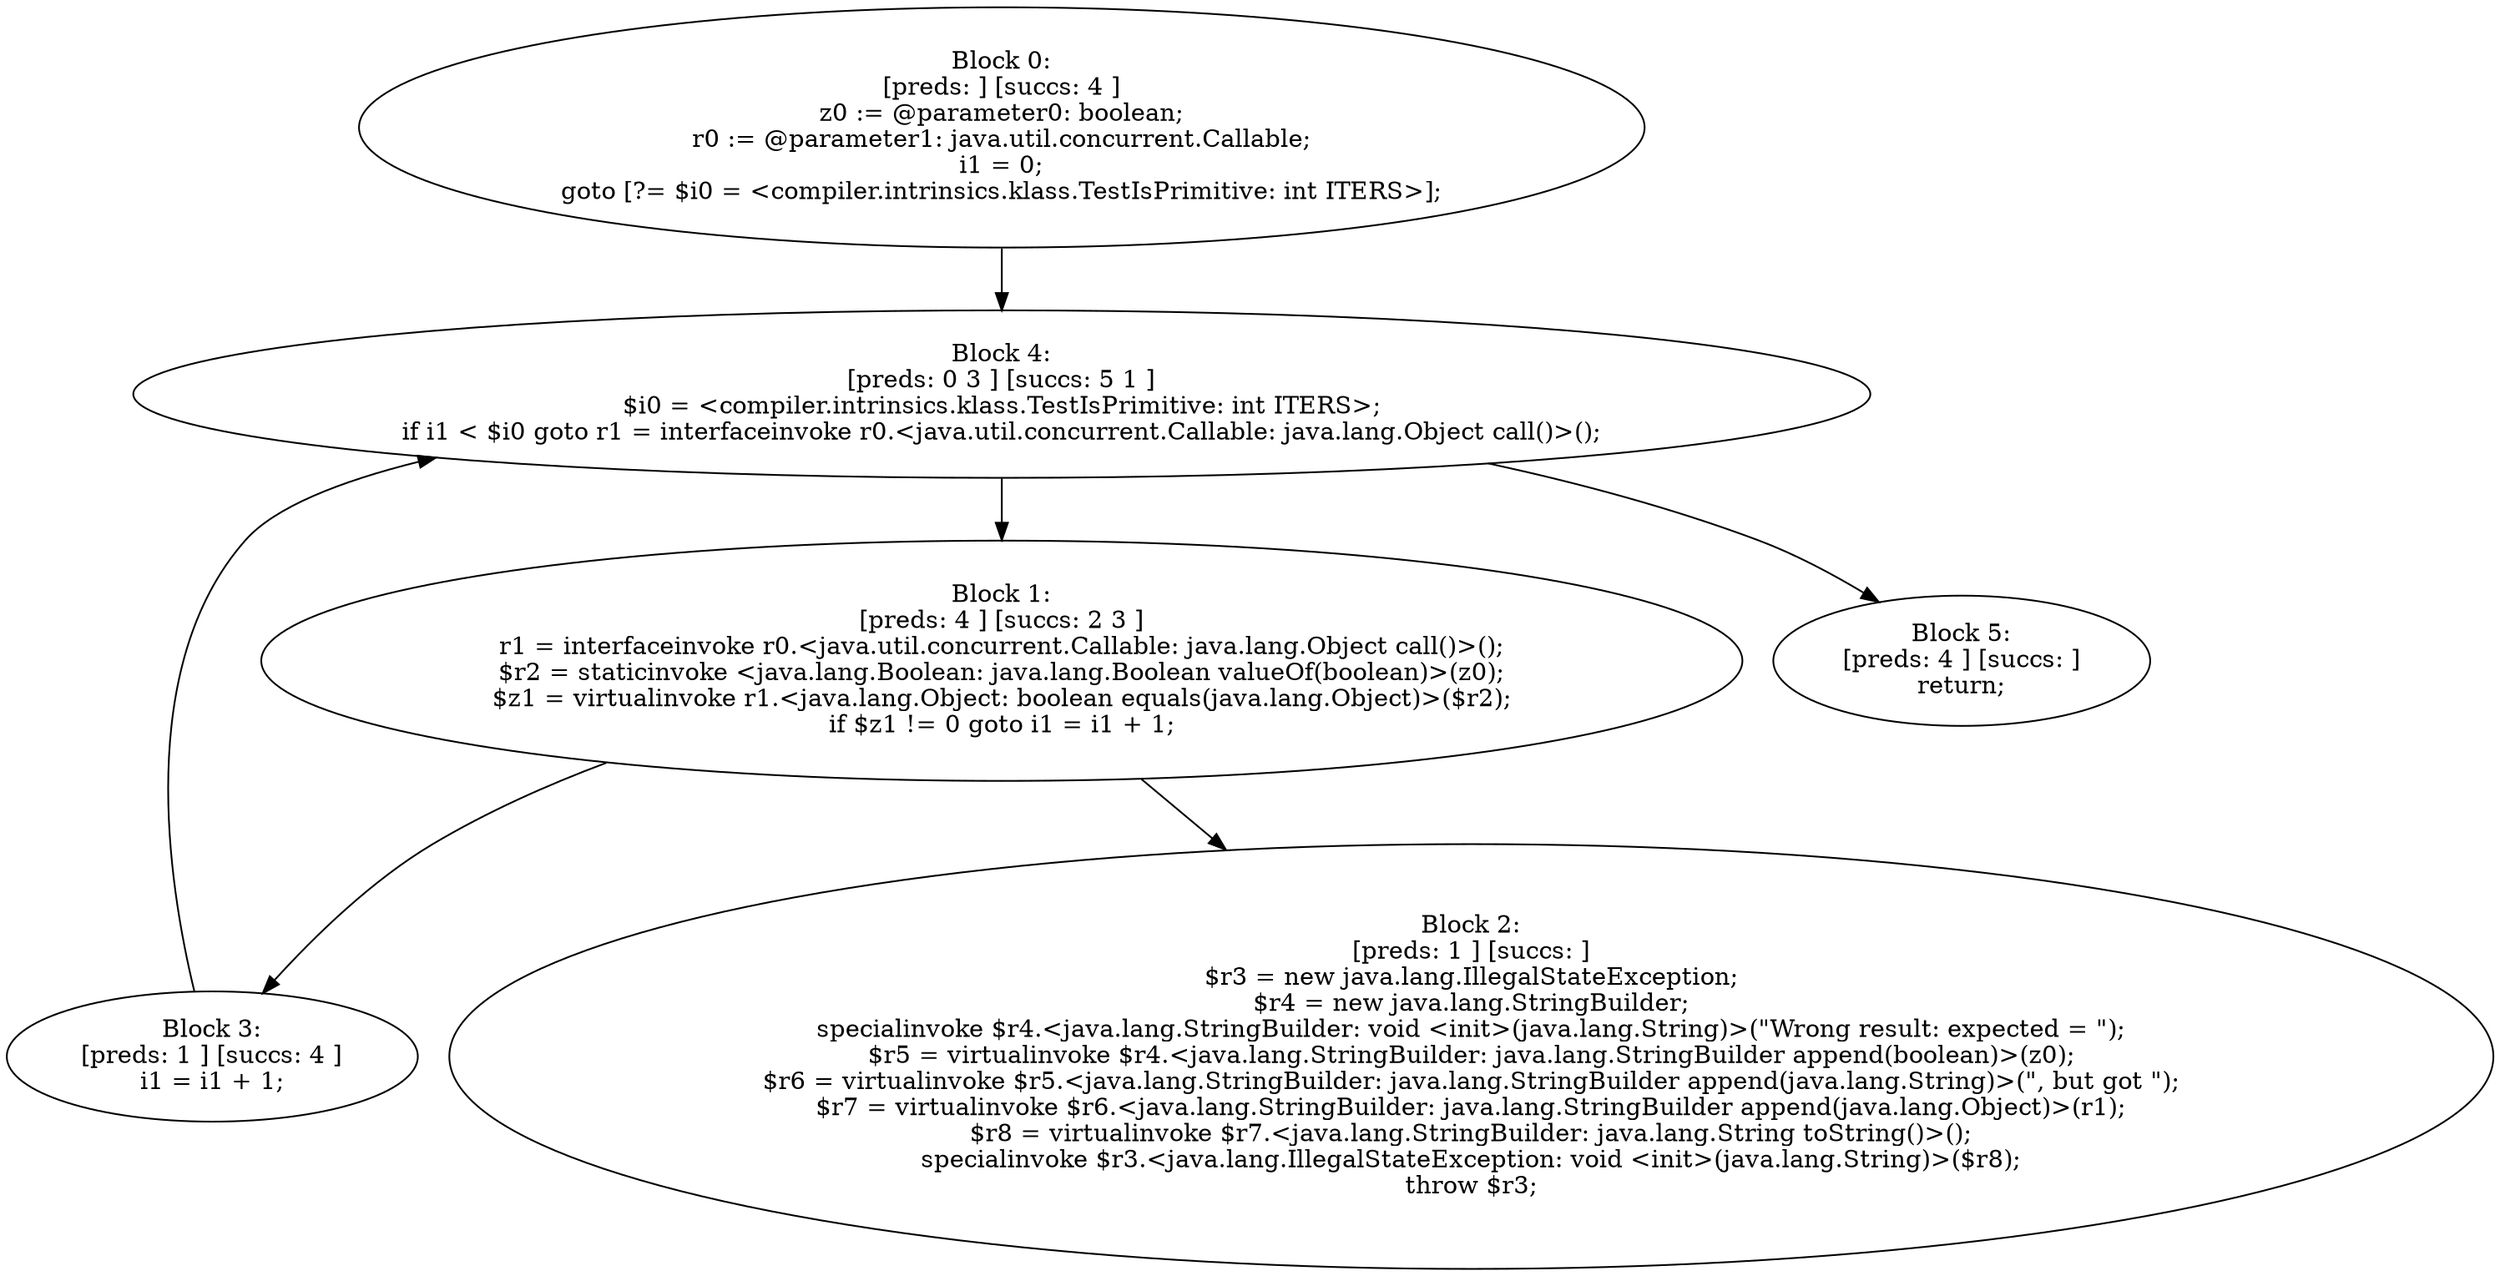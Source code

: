 digraph "unitGraph" {
    "Block 0:
[preds: ] [succs: 4 ]
z0 := @parameter0: boolean;
r0 := @parameter1: java.util.concurrent.Callable;
i1 = 0;
goto [?= $i0 = <compiler.intrinsics.klass.TestIsPrimitive: int ITERS>];
"
    "Block 1:
[preds: 4 ] [succs: 2 3 ]
r1 = interfaceinvoke r0.<java.util.concurrent.Callable: java.lang.Object call()>();
$r2 = staticinvoke <java.lang.Boolean: java.lang.Boolean valueOf(boolean)>(z0);
$z1 = virtualinvoke r1.<java.lang.Object: boolean equals(java.lang.Object)>($r2);
if $z1 != 0 goto i1 = i1 + 1;
"
    "Block 2:
[preds: 1 ] [succs: ]
$r3 = new java.lang.IllegalStateException;
$r4 = new java.lang.StringBuilder;
specialinvoke $r4.<java.lang.StringBuilder: void <init>(java.lang.String)>(\"Wrong result: expected = \");
$r5 = virtualinvoke $r4.<java.lang.StringBuilder: java.lang.StringBuilder append(boolean)>(z0);
$r6 = virtualinvoke $r5.<java.lang.StringBuilder: java.lang.StringBuilder append(java.lang.String)>(\", but got \");
$r7 = virtualinvoke $r6.<java.lang.StringBuilder: java.lang.StringBuilder append(java.lang.Object)>(r1);
$r8 = virtualinvoke $r7.<java.lang.StringBuilder: java.lang.String toString()>();
specialinvoke $r3.<java.lang.IllegalStateException: void <init>(java.lang.String)>($r8);
throw $r3;
"
    "Block 3:
[preds: 1 ] [succs: 4 ]
i1 = i1 + 1;
"
    "Block 4:
[preds: 0 3 ] [succs: 5 1 ]
$i0 = <compiler.intrinsics.klass.TestIsPrimitive: int ITERS>;
if i1 < $i0 goto r1 = interfaceinvoke r0.<java.util.concurrent.Callable: java.lang.Object call()>();
"
    "Block 5:
[preds: 4 ] [succs: ]
return;
"
    "Block 0:
[preds: ] [succs: 4 ]
z0 := @parameter0: boolean;
r0 := @parameter1: java.util.concurrent.Callable;
i1 = 0;
goto [?= $i0 = <compiler.intrinsics.klass.TestIsPrimitive: int ITERS>];
"->"Block 4:
[preds: 0 3 ] [succs: 5 1 ]
$i0 = <compiler.intrinsics.klass.TestIsPrimitive: int ITERS>;
if i1 < $i0 goto r1 = interfaceinvoke r0.<java.util.concurrent.Callable: java.lang.Object call()>();
";
    "Block 1:
[preds: 4 ] [succs: 2 3 ]
r1 = interfaceinvoke r0.<java.util.concurrent.Callable: java.lang.Object call()>();
$r2 = staticinvoke <java.lang.Boolean: java.lang.Boolean valueOf(boolean)>(z0);
$z1 = virtualinvoke r1.<java.lang.Object: boolean equals(java.lang.Object)>($r2);
if $z1 != 0 goto i1 = i1 + 1;
"->"Block 2:
[preds: 1 ] [succs: ]
$r3 = new java.lang.IllegalStateException;
$r4 = new java.lang.StringBuilder;
specialinvoke $r4.<java.lang.StringBuilder: void <init>(java.lang.String)>(\"Wrong result: expected = \");
$r5 = virtualinvoke $r4.<java.lang.StringBuilder: java.lang.StringBuilder append(boolean)>(z0);
$r6 = virtualinvoke $r5.<java.lang.StringBuilder: java.lang.StringBuilder append(java.lang.String)>(\", but got \");
$r7 = virtualinvoke $r6.<java.lang.StringBuilder: java.lang.StringBuilder append(java.lang.Object)>(r1);
$r8 = virtualinvoke $r7.<java.lang.StringBuilder: java.lang.String toString()>();
specialinvoke $r3.<java.lang.IllegalStateException: void <init>(java.lang.String)>($r8);
throw $r3;
";
    "Block 1:
[preds: 4 ] [succs: 2 3 ]
r1 = interfaceinvoke r0.<java.util.concurrent.Callable: java.lang.Object call()>();
$r2 = staticinvoke <java.lang.Boolean: java.lang.Boolean valueOf(boolean)>(z0);
$z1 = virtualinvoke r1.<java.lang.Object: boolean equals(java.lang.Object)>($r2);
if $z1 != 0 goto i1 = i1 + 1;
"->"Block 3:
[preds: 1 ] [succs: 4 ]
i1 = i1 + 1;
";
    "Block 3:
[preds: 1 ] [succs: 4 ]
i1 = i1 + 1;
"->"Block 4:
[preds: 0 3 ] [succs: 5 1 ]
$i0 = <compiler.intrinsics.klass.TestIsPrimitive: int ITERS>;
if i1 < $i0 goto r1 = interfaceinvoke r0.<java.util.concurrent.Callable: java.lang.Object call()>();
";
    "Block 4:
[preds: 0 3 ] [succs: 5 1 ]
$i0 = <compiler.intrinsics.klass.TestIsPrimitive: int ITERS>;
if i1 < $i0 goto r1 = interfaceinvoke r0.<java.util.concurrent.Callable: java.lang.Object call()>();
"->"Block 5:
[preds: 4 ] [succs: ]
return;
";
    "Block 4:
[preds: 0 3 ] [succs: 5 1 ]
$i0 = <compiler.intrinsics.klass.TestIsPrimitive: int ITERS>;
if i1 < $i0 goto r1 = interfaceinvoke r0.<java.util.concurrent.Callable: java.lang.Object call()>();
"->"Block 1:
[preds: 4 ] [succs: 2 3 ]
r1 = interfaceinvoke r0.<java.util.concurrent.Callable: java.lang.Object call()>();
$r2 = staticinvoke <java.lang.Boolean: java.lang.Boolean valueOf(boolean)>(z0);
$z1 = virtualinvoke r1.<java.lang.Object: boolean equals(java.lang.Object)>($r2);
if $z1 != 0 goto i1 = i1 + 1;
";
}
